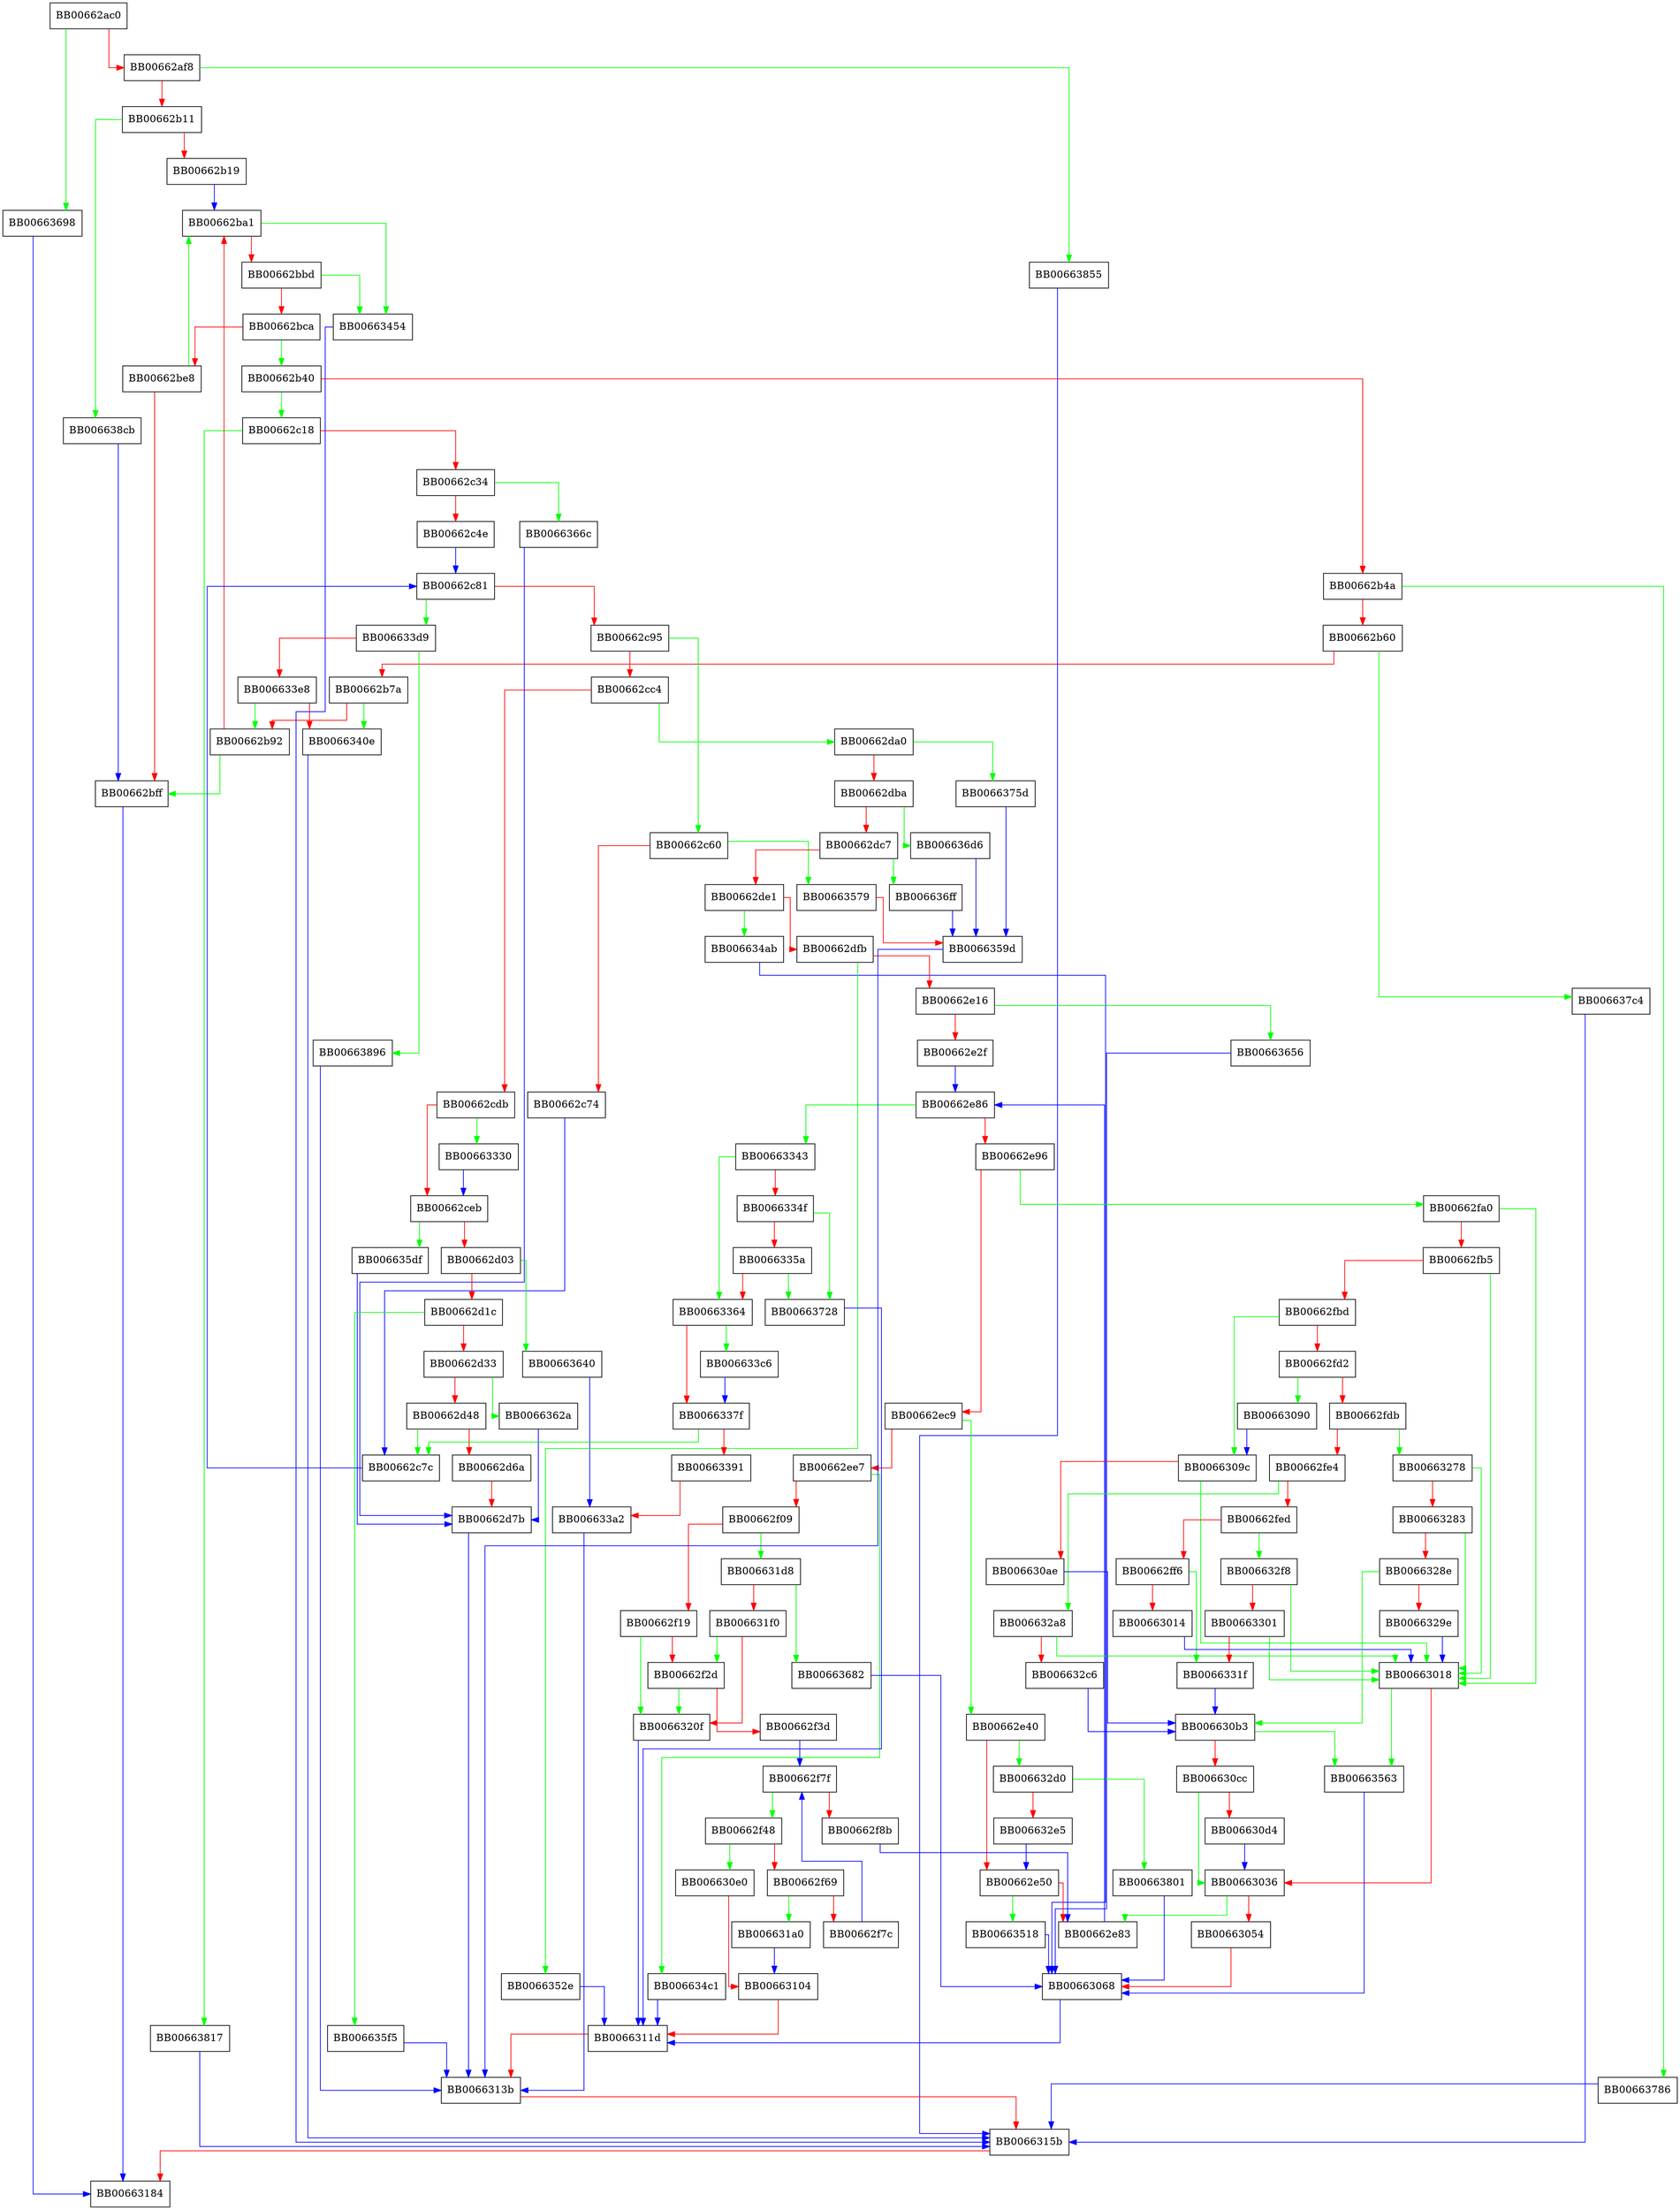 digraph r2i_certpol {
  node [shape="box"];
  graph [splines=ortho];
  BB00662ac0 -> BB00663698 [color="green"];
  BB00662ac0 -> BB00662af8 [color="red"];
  BB00662af8 -> BB00663855 [color="green"];
  BB00662af8 -> BB00662b11 [color="red"];
  BB00662b11 -> BB006638cb [color="green"];
  BB00662b11 -> BB00662b19 [color="red"];
  BB00662b19 -> BB00662ba1 [color="blue"];
  BB00662b40 -> BB00662c18 [color="green"];
  BB00662b40 -> BB00662b4a [color="red"];
  BB00662b4a -> BB00663786 [color="green"];
  BB00662b4a -> BB00662b60 [color="red"];
  BB00662b60 -> BB006637c4 [color="green"];
  BB00662b60 -> BB00662b7a [color="red"];
  BB00662b7a -> BB0066340e [color="green"];
  BB00662b7a -> BB00662b92 [color="red"];
  BB00662b92 -> BB00662bff [color="green"];
  BB00662b92 -> BB00662ba1 [color="red"];
  BB00662ba1 -> BB00663454 [color="green"];
  BB00662ba1 -> BB00662bbd [color="red"];
  BB00662bbd -> BB00663454 [color="green"];
  BB00662bbd -> BB00662bca [color="red"];
  BB00662bca -> BB00662b40 [color="green"];
  BB00662bca -> BB00662be8 [color="red"];
  BB00662be8 -> BB00662ba1 [color="green"];
  BB00662be8 -> BB00662bff [color="red"];
  BB00662bff -> BB00663184 [color="blue"];
  BB00662c18 -> BB00663817 [color="green"];
  BB00662c18 -> BB00662c34 [color="red"];
  BB00662c34 -> BB0066366c [color="green"];
  BB00662c34 -> BB00662c4e [color="red"];
  BB00662c4e -> BB00662c81 [color="blue"];
  BB00662c60 -> BB00663579 [color="green"];
  BB00662c60 -> BB00662c74 [color="red"];
  BB00662c74 -> BB00662c7c [color="blue"];
  BB00662c7c -> BB00662c81 [color="blue"];
  BB00662c81 -> BB006633d9 [color="green"];
  BB00662c81 -> BB00662c95 [color="red"];
  BB00662c95 -> BB00662c60 [color="green"];
  BB00662c95 -> BB00662cc4 [color="red"];
  BB00662cc4 -> BB00662da0 [color="green"];
  BB00662cc4 -> BB00662cdb [color="red"];
  BB00662cdb -> BB00663330 [color="green"];
  BB00662cdb -> BB00662ceb [color="red"];
  BB00662ceb -> BB006635df [color="green"];
  BB00662ceb -> BB00662d03 [color="red"];
  BB00662d03 -> BB00663640 [color="green"];
  BB00662d03 -> BB00662d1c [color="red"];
  BB00662d1c -> BB006635f5 [color="green"];
  BB00662d1c -> BB00662d33 [color="red"];
  BB00662d33 -> BB0066362a [color="green"];
  BB00662d33 -> BB00662d48 [color="red"];
  BB00662d48 -> BB00662c7c [color="green"];
  BB00662d48 -> BB00662d6a [color="red"];
  BB00662d6a -> BB00662d7b [color="red"];
  BB00662d7b -> BB0066313b [color="blue"];
  BB00662da0 -> BB0066375d [color="green"];
  BB00662da0 -> BB00662dba [color="red"];
  BB00662dba -> BB006636d6 [color="green"];
  BB00662dba -> BB00662dc7 [color="red"];
  BB00662dc7 -> BB006636ff [color="green"];
  BB00662dc7 -> BB00662de1 [color="red"];
  BB00662de1 -> BB006634ab [color="green"];
  BB00662de1 -> BB00662dfb [color="red"];
  BB00662dfb -> BB0066352e [color="green"];
  BB00662dfb -> BB00662e16 [color="red"];
  BB00662e16 -> BB00663656 [color="green"];
  BB00662e16 -> BB00662e2f [color="red"];
  BB00662e2f -> BB00662e86 [color="blue"];
  BB00662e40 -> BB006632d0 [color="green"];
  BB00662e40 -> BB00662e50 [color="red"];
  BB00662e50 -> BB00663518 [color="green"];
  BB00662e50 -> BB00662e83 [color="red"];
  BB00662e83 -> BB00662e86 [color="blue"];
  BB00662e86 -> BB00663343 [color="green"];
  BB00662e86 -> BB00662e96 [color="red"];
  BB00662e96 -> BB00662fa0 [color="green"];
  BB00662e96 -> BB00662ec9 [color="red"];
  BB00662ec9 -> BB00662e40 [color="green"];
  BB00662ec9 -> BB00662ee7 [color="red"];
  BB00662ee7 -> BB006634c1 [color="green"];
  BB00662ee7 -> BB00662f09 [color="red"];
  BB00662f09 -> BB006631d8 [color="green"];
  BB00662f09 -> BB00662f19 [color="red"];
  BB00662f19 -> BB0066320f [color="green"];
  BB00662f19 -> BB00662f2d [color="red"];
  BB00662f2d -> BB0066320f [color="green"];
  BB00662f2d -> BB00662f3d [color="red"];
  BB00662f3d -> BB00662f7f [color="blue"];
  BB00662f48 -> BB006630e0 [color="green"];
  BB00662f48 -> BB00662f69 [color="red"];
  BB00662f69 -> BB006631a0 [color="green"];
  BB00662f69 -> BB00662f7c [color="red"];
  BB00662f7c -> BB00662f7f [color="blue"];
  BB00662f7f -> BB00662f48 [color="green"];
  BB00662f7f -> BB00662f8b [color="red"];
  BB00662f8b -> BB00662e83 [color="blue"];
  BB00662fa0 -> BB00663018 [color="green"];
  BB00662fa0 -> BB00662fb5 [color="red"];
  BB00662fb5 -> BB00663018 [color="green"];
  BB00662fb5 -> BB00662fbd [color="red"];
  BB00662fbd -> BB0066309c [color="green"];
  BB00662fbd -> BB00662fd2 [color="red"];
  BB00662fd2 -> BB00663090 [color="green"];
  BB00662fd2 -> BB00662fdb [color="red"];
  BB00662fdb -> BB00663278 [color="green"];
  BB00662fdb -> BB00662fe4 [color="red"];
  BB00662fe4 -> BB006632a8 [color="green"];
  BB00662fe4 -> BB00662fed [color="red"];
  BB00662fed -> BB006632f8 [color="green"];
  BB00662fed -> BB00662ff6 [color="red"];
  BB00662ff6 -> BB0066331f [color="green"];
  BB00662ff6 -> BB00663014 [color="red"];
  BB00663014 -> BB00663018 [color="blue"];
  BB00663018 -> BB00663563 [color="green"];
  BB00663018 -> BB00663036 [color="red"];
  BB00663036 -> BB00662e83 [color="green"];
  BB00663036 -> BB00663054 [color="red"];
  BB00663054 -> BB00663068 [color="red"];
  BB00663068 -> BB0066311d [color="blue"];
  BB00663090 -> BB0066309c [color="blue"];
  BB0066309c -> BB00663018 [color="green"];
  BB0066309c -> BB006630ae [color="red"];
  BB006630ae -> BB006630b3 [color="blue"];
  BB006630b3 -> BB00663563 [color="green"];
  BB006630b3 -> BB006630cc [color="red"];
  BB006630cc -> BB00663036 [color="green"];
  BB006630cc -> BB006630d4 [color="red"];
  BB006630d4 -> BB00663036 [color="blue"];
  BB006630e0 -> BB00663104 [color="red"];
  BB00663104 -> BB0066311d [color="red"];
  BB0066311d -> BB0066313b [color="red"];
  BB0066313b -> BB0066315b [color="red"];
  BB0066315b -> BB00663184 [color="red"];
  BB006631a0 -> BB00663104 [color="blue"];
  BB006631d8 -> BB00663682 [color="green"];
  BB006631d8 -> BB006631f0 [color="red"];
  BB006631f0 -> BB00662f2d [color="green"];
  BB006631f0 -> BB0066320f [color="red"];
  BB0066320f -> BB0066311d [color="blue"];
  BB00663278 -> BB00663018 [color="green"];
  BB00663278 -> BB00663283 [color="red"];
  BB00663283 -> BB00663018 [color="green"];
  BB00663283 -> BB0066328e [color="red"];
  BB0066328e -> BB006630b3 [color="green"];
  BB0066328e -> BB0066329e [color="red"];
  BB0066329e -> BB00663018 [color="blue"];
  BB006632a8 -> BB00663018 [color="green"];
  BB006632a8 -> BB006632c6 [color="red"];
  BB006632c6 -> BB006630b3 [color="blue"];
  BB006632d0 -> BB00663801 [color="green"];
  BB006632d0 -> BB006632e5 [color="red"];
  BB006632e5 -> BB00662e50 [color="blue"];
  BB006632f8 -> BB00663018 [color="green"];
  BB006632f8 -> BB00663301 [color="red"];
  BB00663301 -> BB00663018 [color="green"];
  BB00663301 -> BB0066331f [color="red"];
  BB0066331f -> BB006630b3 [color="blue"];
  BB00663330 -> BB00662ceb [color="blue"];
  BB00663343 -> BB00663364 [color="green"];
  BB00663343 -> BB0066334f [color="red"];
  BB0066334f -> BB00663728 [color="green"];
  BB0066334f -> BB0066335a [color="red"];
  BB0066335a -> BB00663728 [color="green"];
  BB0066335a -> BB00663364 [color="red"];
  BB00663364 -> BB006633c6 [color="green"];
  BB00663364 -> BB0066337f [color="red"];
  BB0066337f -> BB00662c7c [color="green"];
  BB0066337f -> BB00663391 [color="red"];
  BB00663391 -> BB006633a2 [color="red"];
  BB006633a2 -> BB0066313b [color="blue"];
  BB006633c6 -> BB0066337f [color="blue"];
  BB006633d9 -> BB00663896 [color="green"];
  BB006633d9 -> BB006633e8 [color="red"];
  BB006633e8 -> BB00662b92 [color="green"];
  BB006633e8 -> BB0066340e [color="red"];
  BB0066340e -> BB0066315b [color="blue"];
  BB00663454 -> BB0066315b [color="blue"];
  BB006634ab -> BB00663068 [color="blue"];
  BB006634c1 -> BB0066311d [color="blue"];
  BB00663518 -> BB00663068 [color="blue"];
  BB0066352e -> BB0066311d [color="blue"];
  BB00663563 -> BB00663068 [color="blue"];
  BB00663579 -> BB0066359d [color="red"];
  BB0066359d -> BB0066313b [color="blue"];
  BB006635df -> BB00662d7b [color="blue"];
  BB006635f5 -> BB0066313b [color="blue"];
  BB0066362a -> BB00662d7b [color="blue"];
  BB00663640 -> BB006633a2 [color="blue"];
  BB00663656 -> BB00663068 [color="blue"];
  BB0066366c -> BB00662d7b [color="blue"];
  BB00663682 -> BB00663068 [color="blue"];
  BB00663698 -> BB00663184 [color="blue"];
  BB006636d6 -> BB0066359d [color="blue"];
  BB006636ff -> BB0066359d [color="blue"];
  BB00663728 -> BB0066311d [color="blue"];
  BB0066375d -> BB0066359d [color="blue"];
  BB00663786 -> BB0066315b [color="blue"];
  BB006637c4 -> BB0066315b [color="blue"];
  BB00663801 -> BB00663068 [color="blue"];
  BB00663817 -> BB0066315b [color="blue"];
  BB00663855 -> BB0066315b [color="blue"];
  BB00663896 -> BB0066313b [color="blue"];
  BB006638cb -> BB00662bff [color="blue"];
}